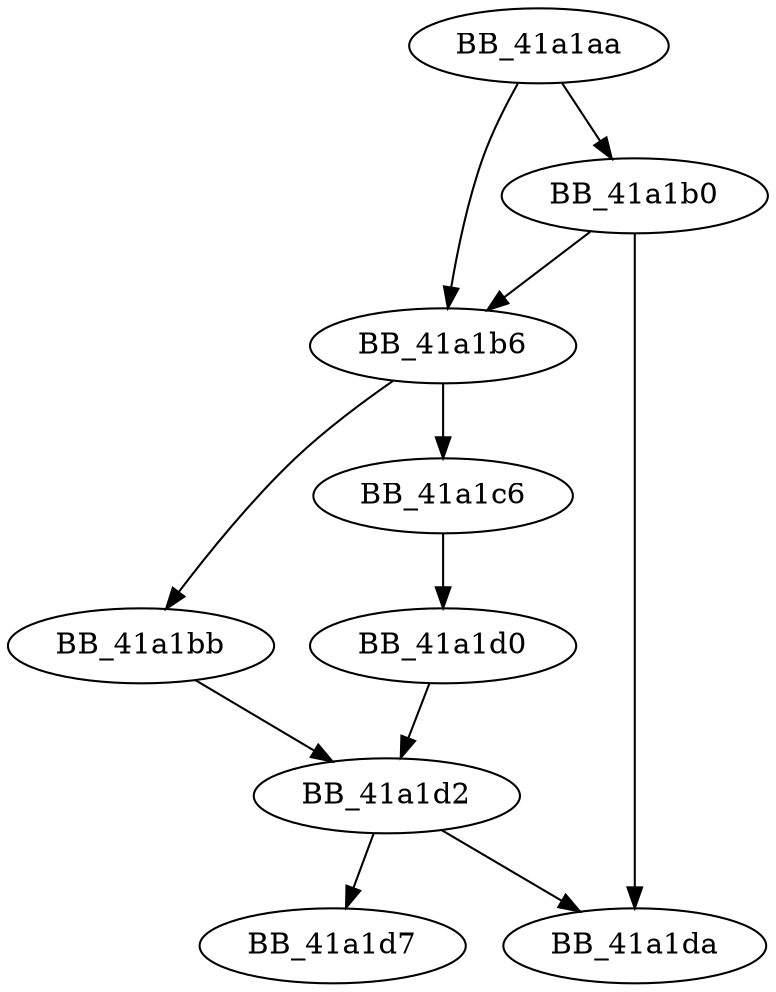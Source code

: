 DiGraph _write_char_0{
BB_41a1aa->BB_41a1b0
BB_41a1aa->BB_41a1b6
BB_41a1b0->BB_41a1b6
BB_41a1b0->BB_41a1da
BB_41a1b6->BB_41a1bb
BB_41a1b6->BB_41a1c6
BB_41a1bb->BB_41a1d2
BB_41a1c6->BB_41a1d0
BB_41a1d0->BB_41a1d2
BB_41a1d2->BB_41a1d7
BB_41a1d2->BB_41a1da
}
